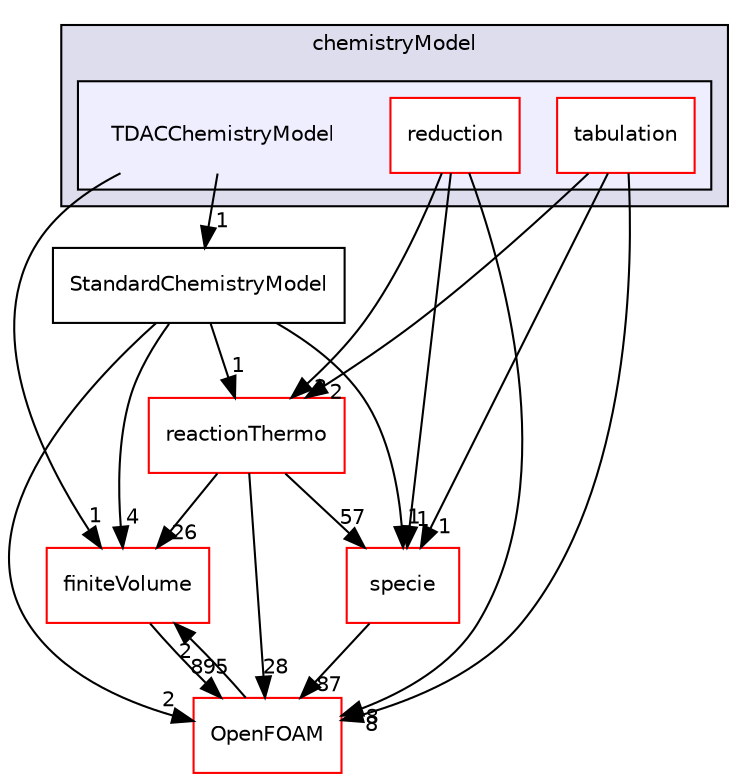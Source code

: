 digraph "src/thermophysicalModels/chemistryModel/chemistryModel/TDACChemistryModel" {
  bgcolor=transparent;
  compound=true
  node [ fontsize="10", fontname="Helvetica"];
  edge [ labelfontsize="10", labelfontname="Helvetica"];
  subgraph clusterdir_c571401ccb489c71ff21e08e929f4e25 {
    graph [ bgcolor="#ddddee", pencolor="black", label="chemistryModel" fontname="Helvetica", fontsize="10", URL="dir_c571401ccb489c71ff21e08e929f4e25.html"]
  subgraph clusterdir_e99a2928bd3c5c0feae1fd0a5dedecc4 {
    graph [ bgcolor="#eeeeff", pencolor="black", label="" URL="dir_e99a2928bd3c5c0feae1fd0a5dedecc4.html"];
    dir_e99a2928bd3c5c0feae1fd0a5dedecc4 [shape=plaintext label="TDACChemistryModel"];
    dir_11a35c86249c89795f10656fe50614a9 [shape=box label="reduction" color="red" fillcolor="white" style="filled" URL="dir_11a35c86249c89795f10656fe50614a9.html"];
    dir_b6cfa599ddfe42ecff66d1b23c7b28f8 [shape=box label="tabulation" color="red" fillcolor="white" style="filled" URL="dir_b6cfa599ddfe42ecff66d1b23c7b28f8.html"];
  }
  }
  dir_9bd15774b555cf7259a6fa18f99fe99b [shape=box label="finiteVolume" color="red" URL="dir_9bd15774b555cf7259a6fa18f99fe99b.html"];
  dir_5c4bf53b114f4c9237cd4ef0431fc9bd [shape=box label="specie" color="red" URL="dir_5c4bf53b114f4c9237cd4ef0431fc9bd.html"];
  dir_d9b92708a8d1e2429ce495e2bc8d1adf [shape=box label="StandardChemistryModel" URL="dir_d9b92708a8d1e2429ce495e2bc8d1adf.html"];
  dir_c5473ff19b20e6ec4dfe5c310b3778a8 [shape=box label="OpenFOAM" color="red" URL="dir_c5473ff19b20e6ec4dfe5c310b3778a8.html"];
  dir_87c7a4a86ffb283740ec390ea55551cb [shape=box label="reactionThermo" color="red" URL="dir_87c7a4a86ffb283740ec390ea55551cb.html"];
  dir_9bd15774b555cf7259a6fa18f99fe99b->dir_c5473ff19b20e6ec4dfe5c310b3778a8 [headlabel="895", labeldistance=1.5 headhref="dir_000814_002151.html"];
  dir_5c4bf53b114f4c9237cd4ef0431fc9bd->dir_c5473ff19b20e6ec4dfe5c310b3778a8 [headlabel="87", labeldistance=1.5 headhref="dir_001228_002151.html"];
  dir_b6cfa599ddfe42ecff66d1b23c7b28f8->dir_5c4bf53b114f4c9237cd4ef0431fc9bd [headlabel="1", labeldistance=1.5 headhref="dir_003700_001228.html"];
  dir_b6cfa599ddfe42ecff66d1b23c7b28f8->dir_c5473ff19b20e6ec4dfe5c310b3778a8 [headlabel="8", labeldistance=1.5 headhref="dir_003700_002151.html"];
  dir_b6cfa599ddfe42ecff66d1b23c7b28f8->dir_87c7a4a86ffb283740ec390ea55551cb [headlabel="2", labeldistance=1.5 headhref="dir_003700_003779.html"];
  dir_11a35c86249c89795f10656fe50614a9->dir_5c4bf53b114f4c9237cd4ef0431fc9bd [headlabel="1", labeldistance=1.5 headhref="dir_003692_001228.html"];
  dir_11a35c86249c89795f10656fe50614a9->dir_c5473ff19b20e6ec4dfe5c310b3778a8 [headlabel="8", labeldistance=1.5 headhref="dir_003692_002151.html"];
  dir_11a35c86249c89795f10656fe50614a9->dir_87c7a4a86ffb283740ec390ea55551cb [headlabel="2", labeldistance=1.5 headhref="dir_003692_003779.html"];
  dir_d9b92708a8d1e2429ce495e2bc8d1adf->dir_9bd15774b555cf7259a6fa18f99fe99b [headlabel="4", labeldistance=1.5 headhref="dir_003690_000814.html"];
  dir_d9b92708a8d1e2429ce495e2bc8d1adf->dir_5c4bf53b114f4c9237cd4ef0431fc9bd [headlabel="1", labeldistance=1.5 headhref="dir_003690_001228.html"];
  dir_d9b92708a8d1e2429ce495e2bc8d1adf->dir_c5473ff19b20e6ec4dfe5c310b3778a8 [headlabel="2", labeldistance=1.5 headhref="dir_003690_002151.html"];
  dir_d9b92708a8d1e2429ce495e2bc8d1adf->dir_87c7a4a86ffb283740ec390ea55551cb [headlabel="1", labeldistance=1.5 headhref="dir_003690_003779.html"];
  dir_c5473ff19b20e6ec4dfe5c310b3778a8->dir_9bd15774b555cf7259a6fa18f99fe99b [headlabel="2", labeldistance=1.5 headhref="dir_002151_000814.html"];
  dir_87c7a4a86ffb283740ec390ea55551cb->dir_9bd15774b555cf7259a6fa18f99fe99b [headlabel="26", labeldistance=1.5 headhref="dir_003779_000814.html"];
  dir_87c7a4a86ffb283740ec390ea55551cb->dir_5c4bf53b114f4c9237cd4ef0431fc9bd [headlabel="57", labeldistance=1.5 headhref="dir_003779_001228.html"];
  dir_87c7a4a86ffb283740ec390ea55551cb->dir_c5473ff19b20e6ec4dfe5c310b3778a8 [headlabel="28", labeldistance=1.5 headhref="dir_003779_002151.html"];
  dir_e99a2928bd3c5c0feae1fd0a5dedecc4->dir_9bd15774b555cf7259a6fa18f99fe99b [headlabel="1", labeldistance=1.5 headhref="dir_003691_000814.html"];
  dir_e99a2928bd3c5c0feae1fd0a5dedecc4->dir_d9b92708a8d1e2429ce495e2bc8d1adf [headlabel="1", labeldistance=1.5 headhref="dir_003691_003690.html"];
}

